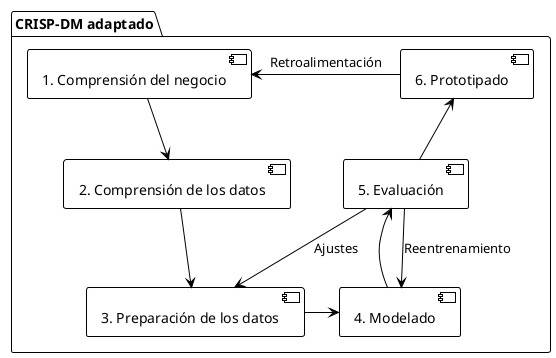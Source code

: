 @startuml
'title Diagrama de Componentes: Estructura CRISP-DM para Dátil Medjool

'left to right direction

!theme mono

package "CRISP-DM adaptado" {
  [1. Comprensión del negocio]
  [2. Comprensión de los datos]
  [3. Preparación de los datos]
  [4. Modelado]
  [5. Evaluación]
  [6. Prototipado]
}

[1. Comprensión del negocio] -d-> [2. Comprensión de los datos]
[2. Comprensión de los datos] -d-> [3. Preparación de los datos]
[3. Preparación de los datos] -r-> [4. Modelado]
[4. Modelado] -u-> [5. Evaluación]
[5. Evaluación] -u-> [6. Prototipado]

' Loopbacks típicos de CRISP-DM
[5. Evaluación] --> [3. Preparación de los datos] : Ajustes
[5. Evaluación] --> [4. Modelado] : Reentrenamiento
[6. Prototipado] -l-> [1. Comprensión del negocio] : Retroalimentación
@enduml
